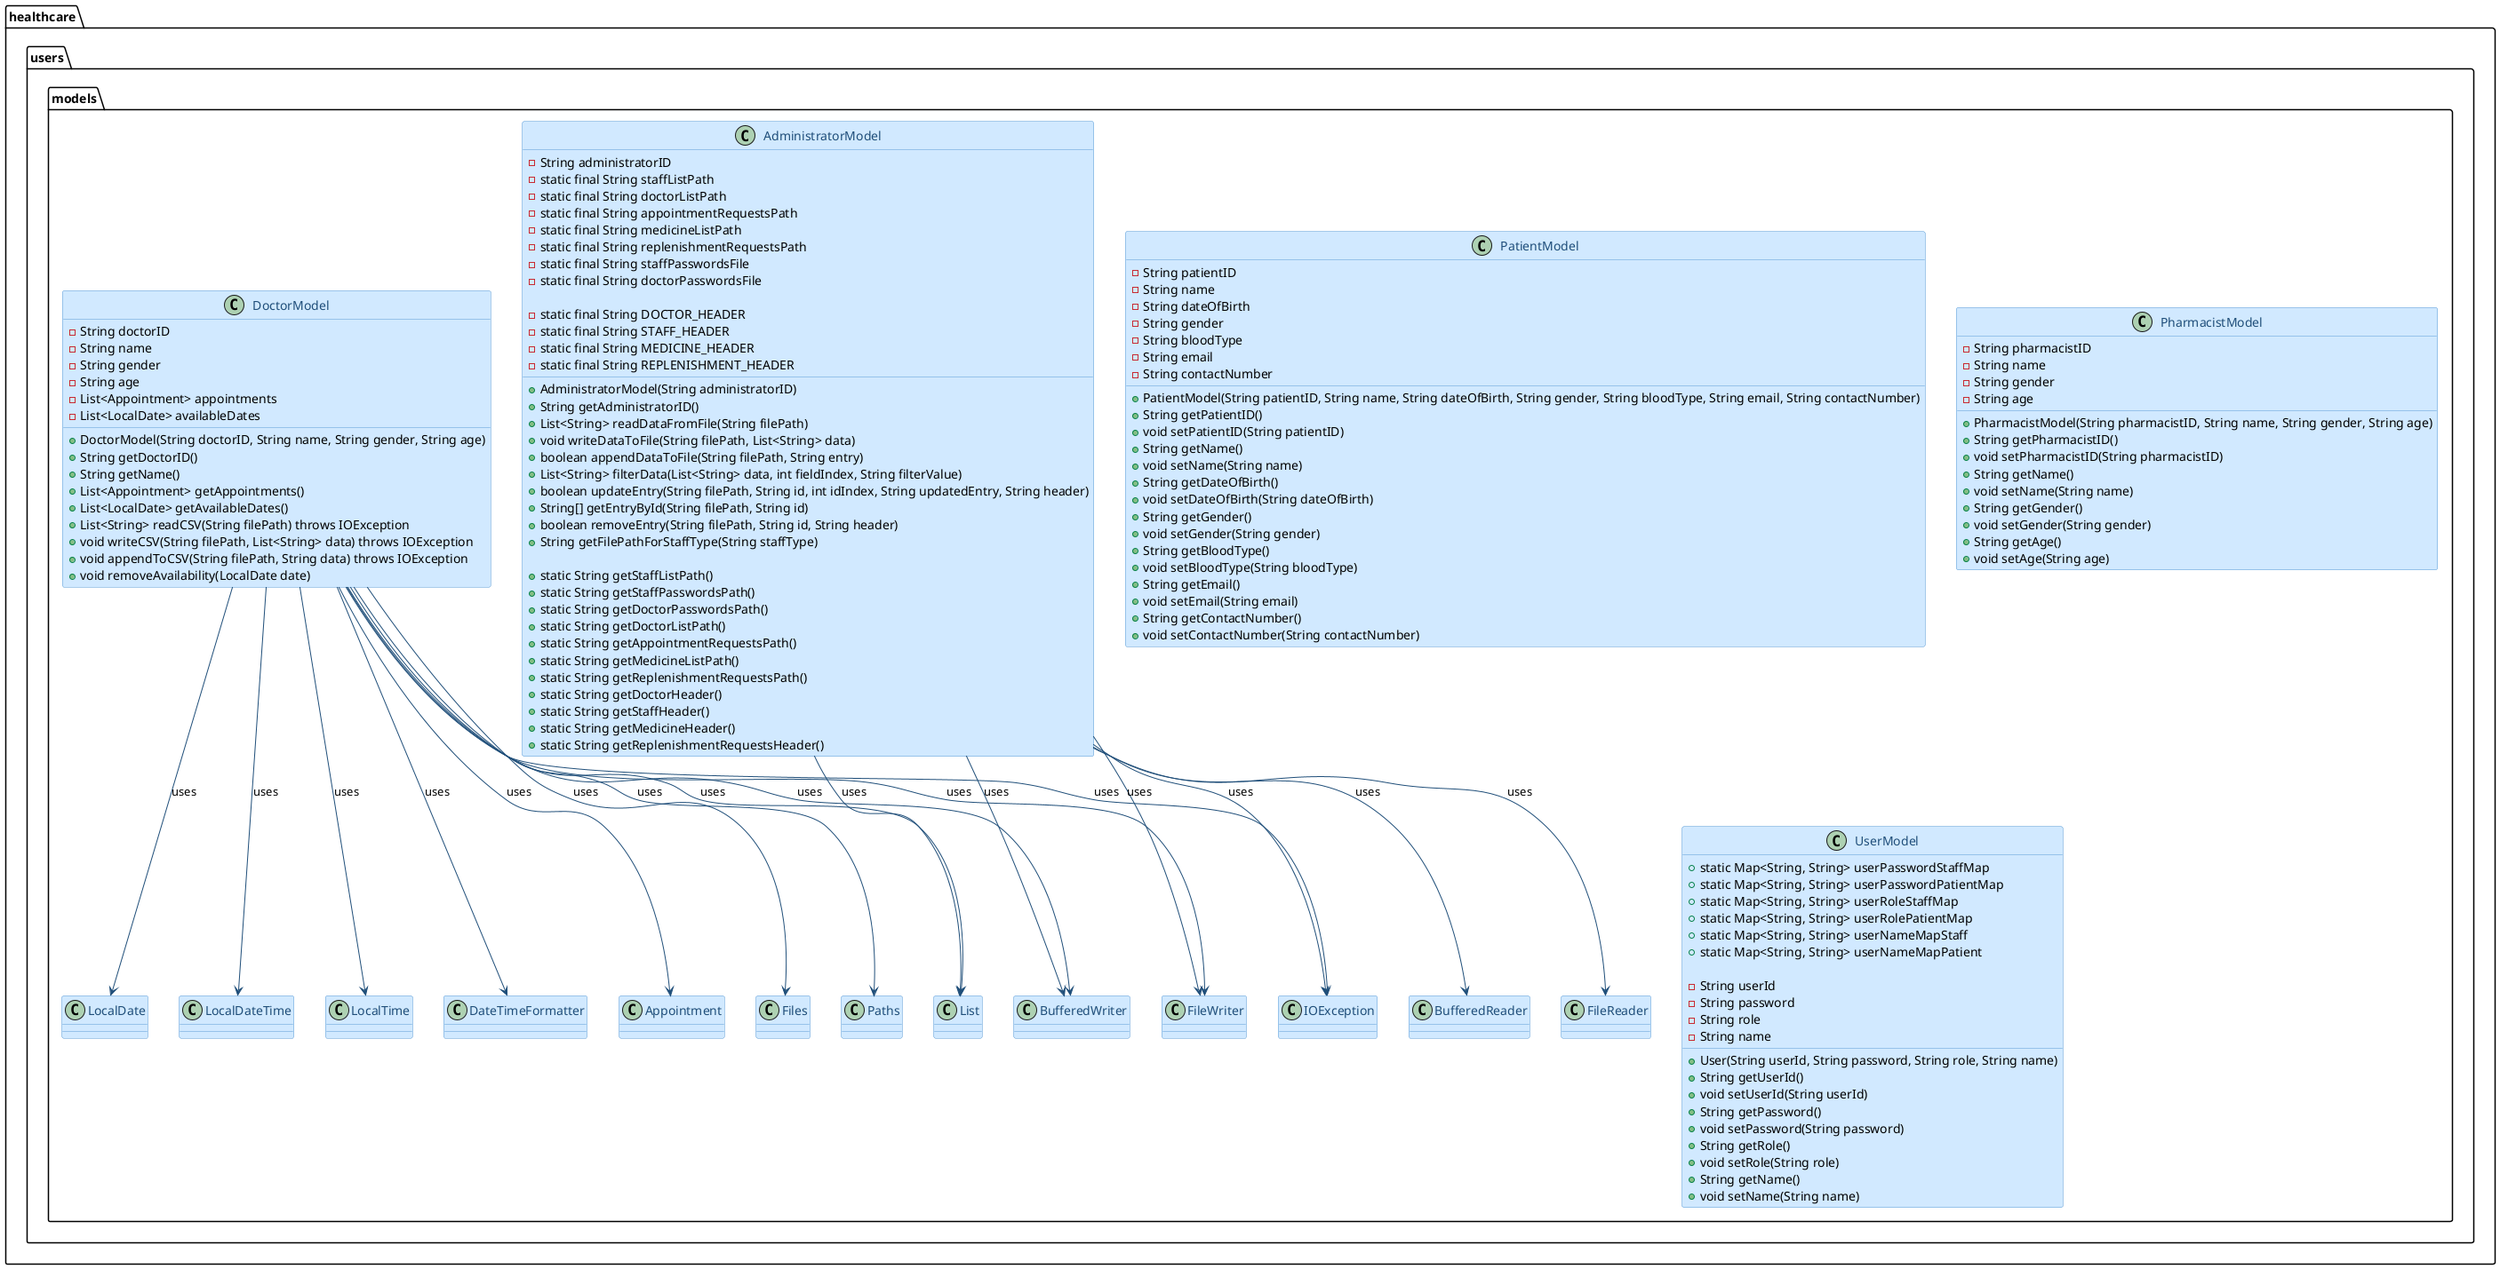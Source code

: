 @startuml models_collated
skinparam classBackgroundColor #D1E9FF
skinparam classBorderColor #5B9BD5
skinparam classFontColor #1F4E79
skinparam classArrowColor #1F4E79
package healthcare.users.models {

    ' AdministratorModel Class
    class AdministratorModel {
        - String administratorID
        - static final String staffListPath
        - static final String doctorListPath
        - static final String appointmentRequestsPath
        - static final String medicineListPath
        - static final String replenishmentRequestsPath
        - static final String staffPasswordsFile
        - static final String doctorPasswordsFile

        - static final String DOCTOR_HEADER
        - static final String STAFF_HEADER
        - static final String MEDICINE_HEADER
        - static final String REPLENISHMENT_HEADER

        + AdministratorModel(String administratorID)
        + String getAdministratorID()
        + List<String> readDataFromFile(String filePath)
        + void writeDataToFile(String filePath, List<String> data)
        + boolean appendDataToFile(String filePath, String entry)
        + List<String> filterData(List<String> data, int fieldIndex, String filterValue)
        + boolean updateEntry(String filePath, String id, int idIndex, String updatedEntry, String header)
        + String[] getEntryById(String filePath, String id)
        + boolean removeEntry(String filePath, String id, String header)
        + String getFilePathForStaffType(String staffType)

        + static String getStaffListPath()
        + static String getStaffPasswordsPath()
        + static String getDoctorPasswordsPath()
        + static String getDoctorListPath()
        + static String getAppointmentRequestsPath()
        + static String getMedicineListPath()
        + static String getReplenishmentRequestsPath()
        + static String getDoctorHeader()
        + static String getStaffHeader()
        + static String getMedicineHeader()
        + static String getReplenishmentRequestsHeader()
    }

    AdministratorModel --> List : uses
    AdministratorModel --> BufferedReader : uses
    AdministratorModel --> BufferedWriter : uses
    AdministratorModel --> FileReader : uses
    AdministratorModel --> FileWriter : uses
    AdministratorModel --> IOException : uses

    ' DoctorModel Class
    class DoctorModel {
        - String doctorID
        - String name
        - String gender
        - String age
        - List<Appointment> appointments
        - List<LocalDate> availableDates

        + DoctorModel(String doctorID, String name, String gender, String age)
        + String getDoctorID()
        + String getName()
        + List<Appointment> getAppointments()
        + List<LocalDate> getAvailableDates()
        + List<String> readCSV(String filePath) throws IOException
        + void writeCSV(String filePath, List<String> data) throws IOException
        + void appendToCSV(String filePath, String data) throws IOException
        + void removeAvailability(LocalDate date)
    }

    DoctorModel --> Appointment : uses
    DoctorModel --> List : uses
    DoctorModel --> BufferedWriter : uses
    DoctorModel --> FileWriter : uses
    DoctorModel --> IOException : uses
    DoctorModel --> Files : uses
    DoctorModel --> Paths : uses
    DoctorModel --> LocalDate : uses
    DoctorModel --> LocalDateTime : uses
    DoctorModel --> LocalTime : uses
    DoctorModel --> DateTimeFormatter : uses

    ' PatientModel Class
    class PatientModel {
        - String patientID
        - String name
        - String dateOfBirth
        - String gender
        - String bloodType
        - String email
        - String contactNumber

        + PatientModel(String patientID, String name, String dateOfBirth, String gender, String bloodType, String email, String contactNumber)
        + String getPatientID()
        + void setPatientID(String patientID)
        + String getName()
        + void setName(String name)
        + String getDateOfBirth()
        + void setDateOfBirth(String dateOfBirth)
        + String getGender()
        + void setGender(String gender)
        + String getBloodType()
        + void setBloodType(String bloodType)
        + String getEmail()
        + void setEmail(String email)
        + String getContactNumber()
        + void setContactNumber(String contactNumber)
    }

    ' PharmacistModel Class
    class PharmacistModel {
        - String pharmacistID
        - String name
        - String gender
        - String age

        + PharmacistModel(String pharmacistID, String name, String gender, String age)
        + String getPharmacistID()
        + void setPharmacistID(String pharmacistID)
        + String getName()
        + void setName(String name)
        + String getGender()
        + void setGender(String gender)
        + String getAge()
        + void setAge(String age)
    }

    ' UserModel Class
    class UserModel {
        + static Map<String, String> userPasswordStaffMap
        + static Map<String, String> userPasswordPatientMap
        + static Map<String, String> userRoleStaffMap
        + static Map<String, String> userRolePatientMap
        + static Map<String, String> userNameMapStaff
        + static Map<String, String> userNameMapPatient

        - String userId
        - String password
        - String role
        - String name

        + User(String userId, String password, String role, String name)
        + String getUserId()
        + void setUserId(String userId)
        + String getPassword()
        + void setPassword(String password)
        + String getRole()
        + void setRole(String role)
        + String getName()
        + void setName(String name)
    }
}
@enduml
